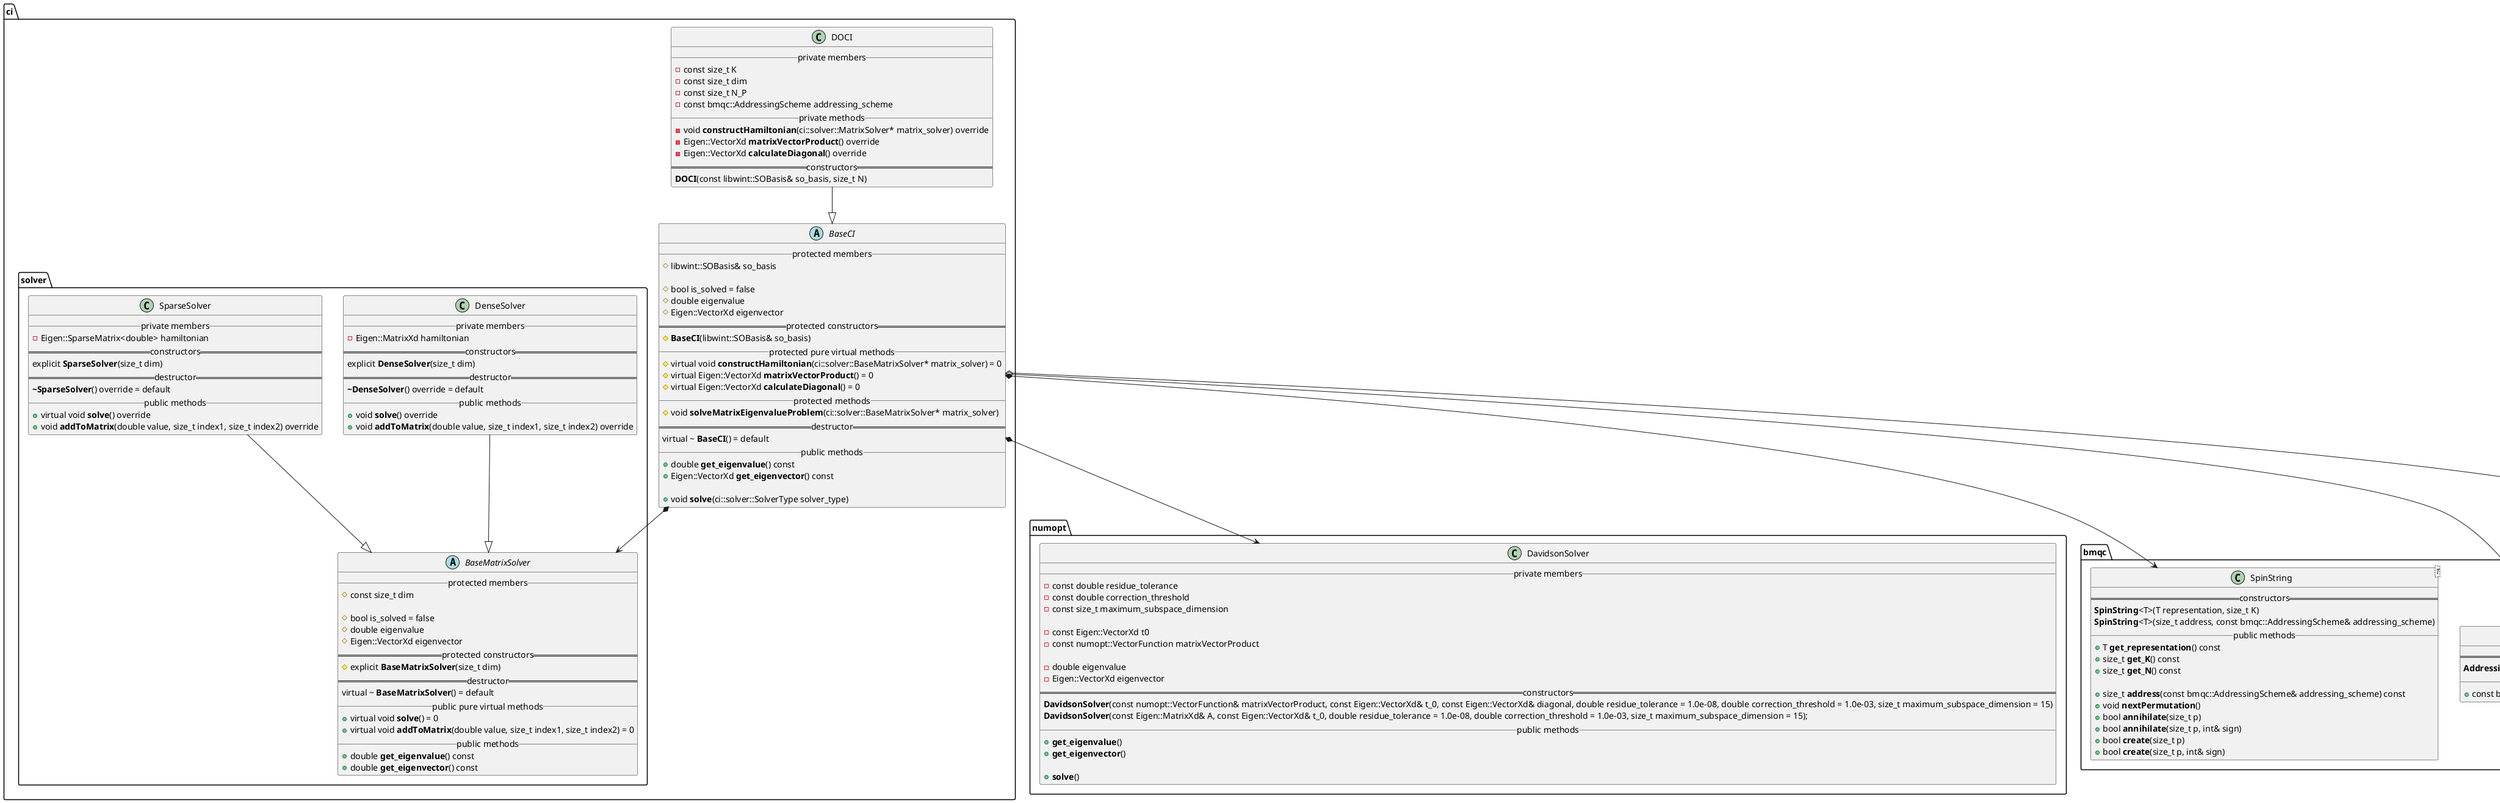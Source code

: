 @startuml


namespace numopt {


    class DavidsonSolver {
        __ private members __
            - const double residue_tolerance
            - const double correction_threshold
            - const size_t maximum_subspace_dimension

            - const Eigen::VectorXd t0
            - const numopt::VectorFunction matrixVectorProduct

            - double eigenvalue
            - Eigen::VectorXd eigenvector
        == constructors ==
            **DavidsonSolver**(const numopt::VectorFunction& matrixVectorProduct, const Eigen::VectorXd& t_0, const Eigen::VectorXd& diagonal, double residue_tolerance = 1.0e-08, double correction_threshold = 1.0e-03, size_t maximum_subspace_dimension = 15)
            **DavidsonSolver**(const Eigen::MatrixXd& A, const Eigen::VectorXd& t_0, double residue_tolerance = 1.0e-08, double correction_threshold = 1.0e-03, size_t maximum_subspace_dimension = 15);
        __ public methods __
            + **get_eigenvalue**()
            + **get_eigenvector**()

            + **solve**()
    }


}



namespace bmqc {

    class AddressingScheme {
        == constructors ==
            **AddressingScheme**(size_t K, size_t N)
        __ public methods __
            + const bmqc::Matrixi **get_vertex_weights**() const
    }

    class SpinString<T> {
        == constructors ==
            **SpinString**<T>(T representation, size_t K)
            **SpinString**<T>(size_t address, const bmqc::AddressingScheme& addressing_scheme)
        __ public methods __
            + T **get_representation**() const
            + size_t **get_K**() const
            + size_t **get_N**() const

            + size_t **address**(const bmqc::AddressingScheme& addressing_scheme) const
            + void **nextPermutation**()
            + bool **annihilate**(size_t p)
            + bool **annihilate**(size_t p, int& sign)
            + bool **create**(size_t p)
            + bool **create**(size_t p, int& sign)
    }


}



namespace libwint {

    class SOBasis {
        __ public methods __
            + const size_t **get_K**() const
            + double get_h_SO(size_t i, size_t j) const
            + double get_g_SO(size_t i, size_t j, size_t k, size_t l) const
    }


}



namespace ci {


    namespace solver {


        abstract class BaseMatrixSolver {
            __ protected members __
                # const size_t dim

                # bool is_solved = false
                # double eigenvalue
                # Eigen::VectorXd eigenvector
            == protected constructors ==
                # explicit **BaseMatrixSolver**(size_t dim)
            == destructor ==
                virtual ~ **BaseMatrixSolver**() = default
            __ public pure virtual methods __
                + virtual void **solve**() = 0
                + virtual void **addToMatrix**(double value, size_t index1, size_t index2) = 0
            __ public methods __
                + double **get_eigenvalue**() const
                + double **get_eigenvector**() const
        }


        class DenseSolver {
            __ private members __
                - Eigen::MatrixXd hamiltonian
            == constructors ==
                explicit **DenseSolver**(size_t dim)
            == destructor ==
                 **~DenseSolver**() override = default
            __ public methods __
                + void **solve**() override
                + void **addToMatrix**(double value, size_t index1, size_t index2) override
        }


        class SparseSolver {
            __ private members __
                - Eigen::SparseMatrix<double> hamiltonian
            == constructors ==
                explicit **SparseSolver**(size_t dim)
            == destructor ==
                 **~SparseSolver**() override = default
            __ public methods __
                + virtual void **solve**() override
                + void **addToMatrix**(double value, size_t index1, size_t index2) override
        }


    }



    abstract class BaseCI {
        __ protected members __
            # libwint::SOBasis& so_basis

            # bool is_solved = false
            # double eigenvalue
            # Eigen::VectorXd eigenvector
        == protected constructors ==
            # **BaseCI**(libwint::SOBasis& so_basis)
        __ protected pure virtual methods __
            # virtual void **constructHamiltonian**(ci::solver::BaseMatrixSolver* matrix_solver) = 0
            # virtual Eigen::VectorXd **matrixVectorProduct**() = 0
            # virtual Eigen::VectorXd **calculateDiagonal**() = 0
        __ protected methods __
            # void **solveMatrixEigenvalueProblem**(ci::solver::BaseMatrixSolver* matrix_solver)
        == destructor ==
            virtual ~ **BaseCI**() = default
        __ public methods __
            + double **get_eigenvalue**() const
            + Eigen::VectorXd **get_eigenvector**() const

            + void **solve**(ci::solver::SolverType solver_type)
    }


    class DOCI {
        __ private members __
            - const size_t K
            - const size_t dim
            - const size_t N_P
            - const bmqc::AddressingScheme addressing_scheme
        __ private methods __
            - void **constructHamiltonian**(ci::solver::MatrixSolver* matrix_solver) override
            - Eigen::VectorXd **matrixVectorProduct**() override
            - Eigen::VectorXd **calculateDiagonal**() override
        == constructors ==
            **DOCI**(const libwint::SOBasis& so_basis, size_t N)
    }


}




ci.solver.DenseSolver --|> ci.solver.BaseMatrixSolver


ci.solver.SparseSolver --|> ci.solver.BaseMatrixSolver



ci.BaseCI *--> ci.solver.BaseMatrixSolver
ci.BaseCI *--> numopt.DavidsonSolver
ci.BaseCI *--> bmqc.SpinString
ci.BaseCI o--> bmqc.AddressingScheme
ci.BaseCI o--> libwint.SOBasis




ci.DOCI --|> ci.BaseCI



@enduml

    class FCI {
        __ private members __
            - const size_t N_alpha
            - const size_t N_beta
            - const size_t K
        __ private methods __
            - void **constructHamiltonian**(ci::solver::MatrixSolver* matrix_solver) override
            - Eigen::VectorXd **matrixVectorProduct**() override
            - Eigen::VectorXd **calculateDiagonal**() override
        == constructors ==
                **FCI**(const libwint::SOBasis& so_basis, size_t N_alpha, size_t N_beta)
    }

    ci.FCI --|> ci.BaseCI
